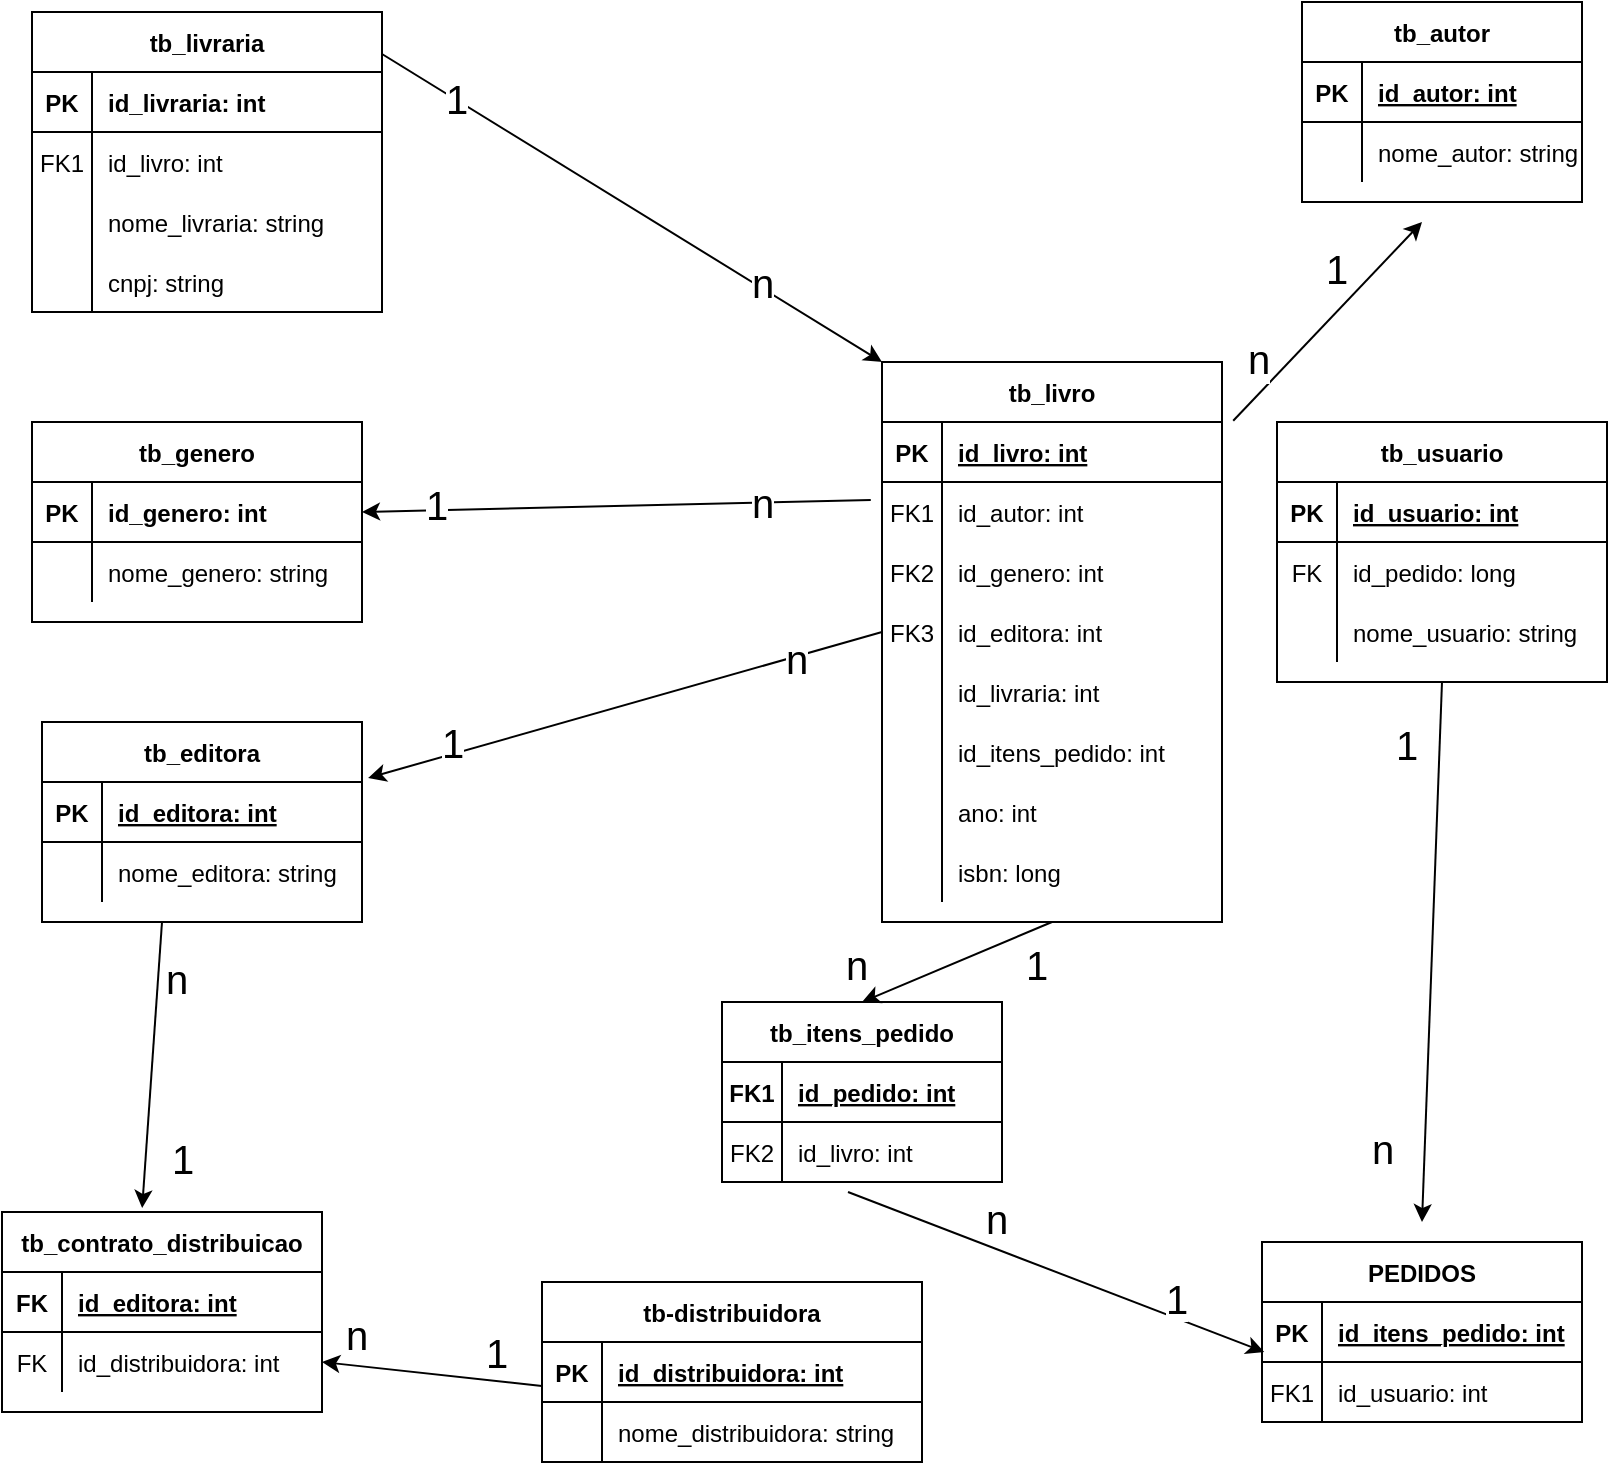 <mxfile version="21.7.5" type="github">
  <diagram id="R2lEEEUBdFMjLlhIrx00" name="Page-1">
    <mxGraphModel dx="954" dy="571" grid="1" gridSize="10" guides="1" tooltips="1" connect="1" arrows="1" fold="1" page="1" pageScale="1" pageWidth="850" pageHeight="1100" math="0" shadow="0" extFonts="Permanent Marker^https://fonts.googleapis.com/css?family=Permanent+Marker">
      <root>
        <mxCell id="0" />
        <mxCell id="1" parent="0" />
        <mxCell id="nEdjFI1lRqKK-Gql2yea-118" value="tb_livro" style="shape=table;startSize=30;container=1;collapsible=1;childLayout=tableLayout;fixedRows=1;rowLines=0;fontStyle=1;align=center;resizeLast=1;" vertex="1" parent="1">
          <mxGeometry x="460" y="250" width="170" height="280" as="geometry" />
        </mxCell>
        <mxCell id="nEdjFI1lRqKK-Gql2yea-119" value="" style="shape=partialRectangle;collapsible=0;dropTarget=0;pointerEvents=0;fillColor=none;points=[[0,0.5],[1,0.5]];portConstraint=eastwest;top=0;left=0;right=0;bottom=1;" vertex="1" parent="nEdjFI1lRqKK-Gql2yea-118">
          <mxGeometry y="30" width="170" height="30" as="geometry" />
        </mxCell>
        <mxCell id="nEdjFI1lRqKK-Gql2yea-120" value="PK" style="shape=partialRectangle;overflow=hidden;connectable=0;fillColor=none;top=0;left=0;bottom=0;right=0;fontStyle=1;" vertex="1" parent="nEdjFI1lRqKK-Gql2yea-119">
          <mxGeometry width="30" height="30" as="geometry">
            <mxRectangle width="30" height="30" as="alternateBounds" />
          </mxGeometry>
        </mxCell>
        <mxCell id="nEdjFI1lRqKK-Gql2yea-121" value="id_livro: int" style="shape=partialRectangle;overflow=hidden;connectable=0;fillColor=none;top=0;left=0;bottom=0;right=0;align=left;spacingLeft=6;fontStyle=5;" vertex="1" parent="nEdjFI1lRqKK-Gql2yea-119">
          <mxGeometry x="30" width="140" height="30" as="geometry">
            <mxRectangle width="140" height="30" as="alternateBounds" />
          </mxGeometry>
        </mxCell>
        <mxCell id="nEdjFI1lRqKK-Gql2yea-122" value="" style="shape=partialRectangle;collapsible=0;dropTarget=0;pointerEvents=0;fillColor=none;points=[[0,0.5],[1,0.5]];portConstraint=eastwest;top=0;left=0;right=0;bottom=0;" vertex="1" parent="nEdjFI1lRqKK-Gql2yea-118">
          <mxGeometry y="60" width="170" height="30" as="geometry" />
        </mxCell>
        <mxCell id="nEdjFI1lRqKK-Gql2yea-123" value="FK1" style="shape=partialRectangle;overflow=hidden;connectable=0;fillColor=none;top=0;left=0;bottom=0;right=0;" vertex="1" parent="nEdjFI1lRqKK-Gql2yea-122">
          <mxGeometry width="30" height="30" as="geometry">
            <mxRectangle width="30" height="30" as="alternateBounds" />
          </mxGeometry>
        </mxCell>
        <mxCell id="nEdjFI1lRqKK-Gql2yea-124" value="id_autor: int" style="shape=partialRectangle;overflow=hidden;connectable=0;fillColor=none;top=0;left=0;bottom=0;right=0;align=left;spacingLeft=6;" vertex="1" parent="nEdjFI1lRqKK-Gql2yea-122">
          <mxGeometry x="30" width="140" height="30" as="geometry">
            <mxRectangle width="140" height="30" as="alternateBounds" />
          </mxGeometry>
        </mxCell>
        <mxCell id="nEdjFI1lRqKK-Gql2yea-125" value="" style="shape=partialRectangle;collapsible=0;dropTarget=0;pointerEvents=0;fillColor=none;points=[[0,0.5],[1,0.5]];portConstraint=eastwest;top=0;left=0;right=0;bottom=0;" vertex="1" parent="nEdjFI1lRqKK-Gql2yea-118">
          <mxGeometry y="90" width="170" height="30" as="geometry" />
        </mxCell>
        <mxCell id="nEdjFI1lRqKK-Gql2yea-126" value="FK2" style="shape=partialRectangle;overflow=hidden;connectable=0;fillColor=none;top=0;left=0;bottom=0;right=0;" vertex="1" parent="nEdjFI1lRqKK-Gql2yea-125">
          <mxGeometry width="30" height="30" as="geometry">
            <mxRectangle width="30" height="30" as="alternateBounds" />
          </mxGeometry>
        </mxCell>
        <mxCell id="nEdjFI1lRqKK-Gql2yea-127" value="id_genero: int" style="shape=partialRectangle;overflow=hidden;connectable=0;fillColor=none;top=0;left=0;bottom=0;right=0;align=left;spacingLeft=6;" vertex="1" parent="nEdjFI1lRqKK-Gql2yea-125">
          <mxGeometry x="30" width="140" height="30" as="geometry">
            <mxRectangle width="140" height="30" as="alternateBounds" />
          </mxGeometry>
        </mxCell>
        <mxCell id="nEdjFI1lRqKK-Gql2yea-128" value="" style="shape=partialRectangle;collapsible=0;dropTarget=0;pointerEvents=0;fillColor=none;points=[[0,0.5],[1,0.5]];portConstraint=eastwest;top=0;left=0;right=0;bottom=0;" vertex="1" parent="nEdjFI1lRqKK-Gql2yea-118">
          <mxGeometry y="120" width="170" height="30" as="geometry" />
        </mxCell>
        <mxCell id="nEdjFI1lRqKK-Gql2yea-129" value="FK3" style="shape=partialRectangle;overflow=hidden;connectable=0;fillColor=none;top=0;left=0;bottom=0;right=0;" vertex="1" parent="nEdjFI1lRqKK-Gql2yea-128">
          <mxGeometry width="30" height="30" as="geometry">
            <mxRectangle width="30" height="30" as="alternateBounds" />
          </mxGeometry>
        </mxCell>
        <mxCell id="nEdjFI1lRqKK-Gql2yea-130" value="id_editora: int" style="shape=partialRectangle;overflow=hidden;connectable=0;fillColor=none;top=0;left=0;bottom=0;right=0;align=left;spacingLeft=6;" vertex="1" parent="nEdjFI1lRqKK-Gql2yea-128">
          <mxGeometry x="30" width="140" height="30" as="geometry">
            <mxRectangle width="140" height="30" as="alternateBounds" />
          </mxGeometry>
        </mxCell>
        <mxCell id="nEdjFI1lRqKK-Gql2yea-131" value="" style="shape=partialRectangle;collapsible=0;dropTarget=0;pointerEvents=0;fillColor=none;points=[[0,0.5],[1,0.5]];portConstraint=eastwest;top=0;left=0;right=0;bottom=0;" vertex="1" parent="nEdjFI1lRqKK-Gql2yea-118">
          <mxGeometry y="150" width="170" height="30" as="geometry" />
        </mxCell>
        <mxCell id="nEdjFI1lRqKK-Gql2yea-132" value="" style="shape=partialRectangle;overflow=hidden;connectable=0;fillColor=none;top=0;left=0;bottom=0;right=0;" vertex="1" parent="nEdjFI1lRqKK-Gql2yea-131">
          <mxGeometry width="30" height="30" as="geometry">
            <mxRectangle width="30" height="30" as="alternateBounds" />
          </mxGeometry>
        </mxCell>
        <mxCell id="nEdjFI1lRqKK-Gql2yea-133" value="" style="shape=partialRectangle;overflow=hidden;connectable=0;fillColor=none;top=0;left=0;bottom=0;right=0;align=left;spacingLeft=6;" vertex="1" parent="nEdjFI1lRqKK-Gql2yea-131">
          <mxGeometry x="30" width="140" height="30" as="geometry">
            <mxRectangle width="140" height="30" as="alternateBounds" />
          </mxGeometry>
        </mxCell>
        <mxCell id="nEdjFI1lRqKK-Gql2yea-134" value="" style="shape=partialRectangle;collapsible=0;dropTarget=0;pointerEvents=0;fillColor=none;points=[[0,0.5],[1,0.5]];portConstraint=eastwest;top=0;left=0;right=0;bottom=0;" vertex="1" parent="nEdjFI1lRqKK-Gql2yea-118">
          <mxGeometry y="180" width="170" height="30" as="geometry" />
        </mxCell>
        <mxCell id="nEdjFI1lRqKK-Gql2yea-135" value="" style="shape=partialRectangle;overflow=hidden;connectable=0;fillColor=none;top=0;left=0;bottom=0;right=0;" vertex="1" parent="nEdjFI1lRqKK-Gql2yea-134">
          <mxGeometry width="30" height="30" as="geometry">
            <mxRectangle width="30" height="30" as="alternateBounds" />
          </mxGeometry>
        </mxCell>
        <mxCell id="nEdjFI1lRqKK-Gql2yea-136" value="id_itens_pedido: int" style="shape=partialRectangle;overflow=hidden;connectable=0;fillColor=none;top=0;left=0;bottom=0;right=0;align=left;spacingLeft=6;" vertex="1" parent="nEdjFI1lRqKK-Gql2yea-134">
          <mxGeometry x="30" width="140" height="30" as="geometry">
            <mxRectangle width="140" height="30" as="alternateBounds" />
          </mxGeometry>
        </mxCell>
        <mxCell id="nEdjFI1lRqKK-Gql2yea-284" value="" style="shape=partialRectangle;collapsible=0;dropTarget=0;pointerEvents=0;fillColor=none;points=[[0,0.5],[1,0.5]];portConstraint=eastwest;top=0;left=0;right=0;bottom=0;" vertex="1" parent="nEdjFI1lRqKK-Gql2yea-118">
          <mxGeometry y="210" width="170" height="30" as="geometry" />
        </mxCell>
        <mxCell id="nEdjFI1lRqKK-Gql2yea-285" value="" style="shape=partialRectangle;overflow=hidden;connectable=0;fillColor=none;top=0;left=0;bottom=0;right=0;" vertex="1" parent="nEdjFI1lRqKK-Gql2yea-284">
          <mxGeometry width="30" height="30" as="geometry">
            <mxRectangle width="30" height="30" as="alternateBounds" />
          </mxGeometry>
        </mxCell>
        <mxCell id="nEdjFI1lRqKK-Gql2yea-286" value="ano: int" style="shape=partialRectangle;overflow=hidden;connectable=0;fillColor=none;top=0;left=0;bottom=0;right=0;align=left;spacingLeft=6;" vertex="1" parent="nEdjFI1lRqKK-Gql2yea-284">
          <mxGeometry x="30" width="140" height="30" as="geometry">
            <mxRectangle width="140" height="30" as="alternateBounds" />
          </mxGeometry>
        </mxCell>
        <mxCell id="nEdjFI1lRqKK-Gql2yea-309" value="" style="shape=partialRectangle;collapsible=0;dropTarget=0;pointerEvents=0;fillColor=none;points=[[0,0.5],[1,0.5]];portConstraint=eastwest;top=0;left=0;right=0;bottom=0;" vertex="1" parent="nEdjFI1lRqKK-Gql2yea-118">
          <mxGeometry y="240" width="170" height="30" as="geometry" />
        </mxCell>
        <mxCell id="nEdjFI1lRqKK-Gql2yea-310" value="" style="shape=partialRectangle;overflow=hidden;connectable=0;fillColor=none;top=0;left=0;bottom=0;right=0;" vertex="1" parent="nEdjFI1lRqKK-Gql2yea-309">
          <mxGeometry width="30" height="30" as="geometry">
            <mxRectangle width="30" height="30" as="alternateBounds" />
          </mxGeometry>
        </mxCell>
        <mxCell id="nEdjFI1lRqKK-Gql2yea-311" value="isbn: long" style="shape=partialRectangle;overflow=hidden;connectable=0;fillColor=none;top=0;left=0;bottom=0;right=0;align=left;spacingLeft=6;" vertex="1" parent="nEdjFI1lRqKK-Gql2yea-309">
          <mxGeometry x="30" width="140" height="30" as="geometry">
            <mxRectangle width="140" height="30" as="alternateBounds" />
          </mxGeometry>
        </mxCell>
        <mxCell id="nEdjFI1lRqKK-Gql2yea-137" value="tb_autor" style="shape=table;startSize=30;container=1;collapsible=1;childLayout=tableLayout;fixedRows=1;rowLines=0;fontStyle=1;align=center;resizeLast=1;" vertex="1" parent="1">
          <mxGeometry x="670" y="70" width="140" height="100" as="geometry" />
        </mxCell>
        <mxCell id="nEdjFI1lRqKK-Gql2yea-138" value="" style="shape=partialRectangle;collapsible=0;dropTarget=0;pointerEvents=0;fillColor=none;points=[[0,0.5],[1,0.5]];portConstraint=eastwest;top=0;left=0;right=0;bottom=1;" vertex="1" parent="nEdjFI1lRqKK-Gql2yea-137">
          <mxGeometry y="30" width="140" height="30" as="geometry" />
        </mxCell>
        <mxCell id="nEdjFI1lRqKK-Gql2yea-139" value="PK" style="shape=partialRectangle;overflow=hidden;connectable=0;fillColor=none;top=0;left=0;bottom=0;right=0;fontStyle=1;" vertex="1" parent="nEdjFI1lRqKK-Gql2yea-138">
          <mxGeometry width="30" height="30" as="geometry">
            <mxRectangle width="30" height="30" as="alternateBounds" />
          </mxGeometry>
        </mxCell>
        <mxCell id="nEdjFI1lRqKK-Gql2yea-140" value="id_autor: int" style="shape=partialRectangle;overflow=hidden;connectable=0;fillColor=none;top=0;left=0;bottom=0;right=0;align=left;spacingLeft=6;fontStyle=5;" vertex="1" parent="nEdjFI1lRqKK-Gql2yea-138">
          <mxGeometry x="30" width="110" height="30" as="geometry">
            <mxRectangle width="110" height="30" as="alternateBounds" />
          </mxGeometry>
        </mxCell>
        <mxCell id="nEdjFI1lRqKK-Gql2yea-141" value="" style="shape=partialRectangle;collapsible=0;dropTarget=0;pointerEvents=0;fillColor=none;points=[[0,0.5],[1,0.5]];portConstraint=eastwest;top=0;left=0;right=0;bottom=0;" vertex="1" parent="nEdjFI1lRqKK-Gql2yea-137">
          <mxGeometry y="60" width="140" height="30" as="geometry" />
        </mxCell>
        <mxCell id="nEdjFI1lRqKK-Gql2yea-142" value="" style="shape=partialRectangle;overflow=hidden;connectable=0;fillColor=none;top=0;left=0;bottom=0;right=0;" vertex="1" parent="nEdjFI1lRqKK-Gql2yea-141">
          <mxGeometry width="30" height="30" as="geometry">
            <mxRectangle width="30" height="30" as="alternateBounds" />
          </mxGeometry>
        </mxCell>
        <mxCell id="nEdjFI1lRqKK-Gql2yea-143" value="nome_autor: string" style="shape=partialRectangle;overflow=hidden;connectable=0;fillColor=none;top=0;left=0;bottom=0;right=0;align=left;spacingLeft=6;" vertex="1" parent="nEdjFI1lRqKK-Gql2yea-141">
          <mxGeometry x="30" width="110" height="30" as="geometry">
            <mxRectangle width="110" height="30" as="alternateBounds" />
          </mxGeometry>
        </mxCell>
        <mxCell id="nEdjFI1lRqKK-Gql2yea-144" value="tb_genero" style="shape=table;startSize=30;container=1;collapsible=1;childLayout=tableLayout;fixedRows=1;rowLines=0;fontStyle=1;align=center;resizeLast=1;" vertex="1" parent="1">
          <mxGeometry x="35" y="280" width="165" height="100" as="geometry" />
        </mxCell>
        <mxCell id="nEdjFI1lRqKK-Gql2yea-145" value="" style="shape=partialRectangle;collapsible=0;dropTarget=0;pointerEvents=0;fillColor=none;points=[[0,0.5],[1,0.5]];portConstraint=eastwest;top=0;left=0;right=0;bottom=1;" vertex="1" parent="nEdjFI1lRqKK-Gql2yea-144">
          <mxGeometry y="30" width="165" height="30" as="geometry" />
        </mxCell>
        <mxCell id="nEdjFI1lRqKK-Gql2yea-146" value="PK" style="shape=partialRectangle;overflow=hidden;connectable=0;fillColor=none;top=0;left=0;bottom=0;right=0;fontStyle=1;" vertex="1" parent="nEdjFI1lRqKK-Gql2yea-145">
          <mxGeometry width="30" height="30" as="geometry">
            <mxRectangle width="30" height="30" as="alternateBounds" />
          </mxGeometry>
        </mxCell>
        <mxCell id="nEdjFI1lRqKK-Gql2yea-147" value="id_genero: int" style="shape=partialRectangle;overflow=hidden;connectable=0;fillColor=none;top=0;left=0;bottom=0;right=0;align=left;spacingLeft=6;fontStyle=1;" vertex="1" parent="nEdjFI1lRqKK-Gql2yea-145">
          <mxGeometry x="30" width="135" height="30" as="geometry">
            <mxRectangle width="135" height="30" as="alternateBounds" />
          </mxGeometry>
        </mxCell>
        <mxCell id="nEdjFI1lRqKK-Gql2yea-148" value="" style="shape=partialRectangle;collapsible=0;dropTarget=0;pointerEvents=0;fillColor=none;points=[[0,0.5],[1,0.5]];portConstraint=eastwest;top=0;left=0;right=0;bottom=0;" vertex="1" parent="nEdjFI1lRqKK-Gql2yea-144">
          <mxGeometry y="60" width="165" height="30" as="geometry" />
        </mxCell>
        <mxCell id="nEdjFI1lRqKK-Gql2yea-149" value="" style="shape=partialRectangle;overflow=hidden;connectable=0;fillColor=none;top=0;left=0;bottom=0;right=0;" vertex="1" parent="nEdjFI1lRqKK-Gql2yea-148">
          <mxGeometry width="30" height="30" as="geometry">
            <mxRectangle width="30" height="30" as="alternateBounds" />
          </mxGeometry>
        </mxCell>
        <mxCell id="nEdjFI1lRqKK-Gql2yea-150" value="nome_genero: string" style="shape=partialRectangle;overflow=hidden;connectable=0;fillColor=none;top=0;left=0;bottom=0;right=0;align=left;spacingLeft=6;" vertex="1" parent="nEdjFI1lRqKK-Gql2yea-148">
          <mxGeometry x="30" width="135" height="30" as="geometry">
            <mxRectangle width="135" height="30" as="alternateBounds" />
          </mxGeometry>
        </mxCell>
        <mxCell id="nEdjFI1lRqKK-Gql2yea-151" value="tb_editora" style="shape=table;startSize=30;container=1;collapsible=1;childLayout=tableLayout;fixedRows=1;rowLines=0;fontStyle=1;align=center;resizeLast=1;" vertex="1" parent="1">
          <mxGeometry x="40" y="430" width="160" height="100" as="geometry" />
        </mxCell>
        <mxCell id="nEdjFI1lRqKK-Gql2yea-152" value="" style="shape=partialRectangle;collapsible=0;dropTarget=0;pointerEvents=0;fillColor=none;points=[[0,0.5],[1,0.5]];portConstraint=eastwest;top=0;left=0;right=0;bottom=1;" vertex="1" parent="nEdjFI1lRqKK-Gql2yea-151">
          <mxGeometry y="30" width="160" height="30" as="geometry" />
        </mxCell>
        <mxCell id="nEdjFI1lRqKK-Gql2yea-153" value="PK" style="shape=partialRectangle;overflow=hidden;connectable=0;fillColor=none;top=0;left=0;bottom=0;right=0;fontStyle=1;" vertex="1" parent="nEdjFI1lRqKK-Gql2yea-152">
          <mxGeometry width="30" height="30" as="geometry">
            <mxRectangle width="30" height="30" as="alternateBounds" />
          </mxGeometry>
        </mxCell>
        <mxCell id="nEdjFI1lRqKK-Gql2yea-154" value="id_editora: int" style="shape=partialRectangle;overflow=hidden;connectable=0;fillColor=none;top=0;left=0;bottom=0;right=0;align=left;spacingLeft=6;fontStyle=5;" vertex="1" parent="nEdjFI1lRqKK-Gql2yea-152">
          <mxGeometry x="30" width="130" height="30" as="geometry">
            <mxRectangle width="130" height="30" as="alternateBounds" />
          </mxGeometry>
        </mxCell>
        <mxCell id="nEdjFI1lRqKK-Gql2yea-155" value="" style="shape=partialRectangle;collapsible=0;dropTarget=0;pointerEvents=0;fillColor=none;points=[[0,0.5],[1,0.5]];portConstraint=eastwest;top=0;left=0;right=0;bottom=0;" vertex="1" parent="nEdjFI1lRqKK-Gql2yea-151">
          <mxGeometry y="60" width="160" height="30" as="geometry" />
        </mxCell>
        <mxCell id="nEdjFI1lRqKK-Gql2yea-156" value="" style="shape=partialRectangle;overflow=hidden;connectable=0;fillColor=none;top=0;left=0;bottom=0;right=0;" vertex="1" parent="nEdjFI1lRqKK-Gql2yea-155">
          <mxGeometry width="30" height="30" as="geometry">
            <mxRectangle width="30" height="30" as="alternateBounds" />
          </mxGeometry>
        </mxCell>
        <mxCell id="nEdjFI1lRqKK-Gql2yea-157" value="nome_editora: string" style="shape=partialRectangle;overflow=hidden;connectable=0;fillColor=none;top=0;left=0;bottom=0;right=0;align=left;spacingLeft=6;" vertex="1" parent="nEdjFI1lRqKK-Gql2yea-155">
          <mxGeometry x="30" width="130" height="30" as="geometry">
            <mxRectangle width="130" height="30" as="alternateBounds" />
          </mxGeometry>
        </mxCell>
        <mxCell id="nEdjFI1lRqKK-Gql2yea-158" value="PEDIDOS" style="shape=table;startSize=30;container=1;collapsible=1;childLayout=tableLayout;fixedRows=1;rowLines=0;fontStyle=1;align=center;resizeLast=1;" vertex="1" parent="1">
          <mxGeometry x="650" y="690" width="160" height="90" as="geometry" />
        </mxCell>
        <mxCell id="nEdjFI1lRqKK-Gql2yea-159" value="" style="shape=partialRectangle;collapsible=0;dropTarget=0;pointerEvents=0;fillColor=none;points=[[0,0.5],[1,0.5]];portConstraint=eastwest;top=0;left=0;right=0;bottom=1;" vertex="1" parent="nEdjFI1lRqKK-Gql2yea-158">
          <mxGeometry y="30" width="160" height="30" as="geometry" />
        </mxCell>
        <mxCell id="nEdjFI1lRqKK-Gql2yea-160" value="PK" style="shape=partialRectangle;overflow=hidden;connectable=0;fillColor=none;top=0;left=0;bottom=0;right=0;fontStyle=1;" vertex="1" parent="nEdjFI1lRqKK-Gql2yea-159">
          <mxGeometry width="30" height="30" as="geometry">
            <mxRectangle width="30" height="30" as="alternateBounds" />
          </mxGeometry>
        </mxCell>
        <mxCell id="nEdjFI1lRqKK-Gql2yea-161" value="id_itens_pedido: int" style="shape=partialRectangle;overflow=hidden;connectable=0;fillColor=none;top=0;left=0;bottom=0;right=0;align=left;spacingLeft=6;fontStyle=5;" vertex="1" parent="nEdjFI1lRqKK-Gql2yea-159">
          <mxGeometry x="30" width="130" height="30" as="geometry">
            <mxRectangle width="130" height="30" as="alternateBounds" />
          </mxGeometry>
        </mxCell>
        <mxCell id="nEdjFI1lRqKK-Gql2yea-162" value="" style="shape=partialRectangle;collapsible=0;dropTarget=0;pointerEvents=0;fillColor=none;points=[[0,0.5],[1,0.5]];portConstraint=eastwest;top=0;left=0;right=0;bottom=0;" vertex="1" parent="nEdjFI1lRqKK-Gql2yea-158">
          <mxGeometry y="60" width="160" height="30" as="geometry" />
        </mxCell>
        <mxCell id="nEdjFI1lRqKK-Gql2yea-163" value="FK1" style="shape=partialRectangle;overflow=hidden;connectable=0;fillColor=none;top=0;left=0;bottom=0;right=0;" vertex="1" parent="nEdjFI1lRqKK-Gql2yea-162">
          <mxGeometry width="30" height="30" as="geometry">
            <mxRectangle width="30" height="30" as="alternateBounds" />
          </mxGeometry>
        </mxCell>
        <mxCell id="nEdjFI1lRqKK-Gql2yea-164" value="id_usuario: int" style="shape=partialRectangle;overflow=hidden;connectable=0;fillColor=none;top=0;left=0;bottom=0;right=0;align=left;spacingLeft=6;" vertex="1" parent="nEdjFI1lRqKK-Gql2yea-162">
          <mxGeometry x="30" width="130" height="30" as="geometry">
            <mxRectangle width="130" height="30" as="alternateBounds" />
          </mxGeometry>
        </mxCell>
        <mxCell id="nEdjFI1lRqKK-Gql2yea-169" value="tb_usuario" style="shape=table;startSize=30;container=1;collapsible=1;childLayout=tableLayout;fixedRows=1;rowLines=0;fontStyle=1;align=center;resizeLast=1;" vertex="1" parent="1">
          <mxGeometry x="657.5" y="280" width="165" height="130" as="geometry" />
        </mxCell>
        <mxCell id="nEdjFI1lRqKK-Gql2yea-170" value="" style="shape=partialRectangle;collapsible=0;dropTarget=0;pointerEvents=0;fillColor=none;points=[[0,0.5],[1,0.5]];portConstraint=eastwest;top=0;left=0;right=0;bottom=1;" vertex="1" parent="nEdjFI1lRqKK-Gql2yea-169">
          <mxGeometry y="30" width="165" height="30" as="geometry" />
        </mxCell>
        <mxCell id="nEdjFI1lRqKK-Gql2yea-171" value="PK" style="shape=partialRectangle;overflow=hidden;connectable=0;fillColor=none;top=0;left=0;bottom=0;right=0;fontStyle=1;" vertex="1" parent="nEdjFI1lRqKK-Gql2yea-170">
          <mxGeometry width="30" height="30" as="geometry">
            <mxRectangle width="30" height="30" as="alternateBounds" />
          </mxGeometry>
        </mxCell>
        <mxCell id="nEdjFI1lRqKK-Gql2yea-172" value="id_usuario: int" style="shape=partialRectangle;overflow=hidden;connectable=0;fillColor=none;top=0;left=0;bottom=0;right=0;align=left;spacingLeft=6;fontStyle=5;" vertex="1" parent="nEdjFI1lRqKK-Gql2yea-170">
          <mxGeometry x="30" width="135" height="30" as="geometry">
            <mxRectangle width="135" height="30" as="alternateBounds" />
          </mxGeometry>
        </mxCell>
        <mxCell id="nEdjFI1lRqKK-Gql2yea-173" value="" style="shape=partialRectangle;collapsible=0;dropTarget=0;pointerEvents=0;fillColor=none;points=[[0,0.5],[1,0.5]];portConstraint=eastwest;top=0;left=0;right=0;bottom=0;" vertex="1" parent="nEdjFI1lRqKK-Gql2yea-169">
          <mxGeometry y="60" width="165" height="30" as="geometry" />
        </mxCell>
        <mxCell id="nEdjFI1lRqKK-Gql2yea-174" value="FK" style="shape=partialRectangle;overflow=hidden;connectable=0;fillColor=none;top=0;left=0;bottom=0;right=0;" vertex="1" parent="nEdjFI1lRqKK-Gql2yea-173">
          <mxGeometry width="30" height="30" as="geometry">
            <mxRectangle width="30" height="30" as="alternateBounds" />
          </mxGeometry>
        </mxCell>
        <mxCell id="nEdjFI1lRqKK-Gql2yea-175" value="id_pedido: long" style="shape=partialRectangle;overflow=hidden;connectable=0;fillColor=none;top=0;left=0;bottom=0;right=0;align=left;spacingLeft=6;" vertex="1" parent="nEdjFI1lRqKK-Gql2yea-173">
          <mxGeometry x="30" width="135" height="30" as="geometry">
            <mxRectangle width="135" height="30" as="alternateBounds" />
          </mxGeometry>
        </mxCell>
        <mxCell id="nEdjFI1lRqKK-Gql2yea-176" value="" style="shape=partialRectangle;collapsible=0;dropTarget=0;pointerEvents=0;fillColor=none;points=[[0,0.5],[1,0.5]];portConstraint=eastwest;top=0;left=0;right=0;bottom=0;" vertex="1" parent="nEdjFI1lRqKK-Gql2yea-169">
          <mxGeometry y="90" width="165" height="30" as="geometry" />
        </mxCell>
        <mxCell id="nEdjFI1lRqKK-Gql2yea-177" value="" style="shape=partialRectangle;overflow=hidden;connectable=0;fillColor=none;top=0;left=0;bottom=0;right=0;" vertex="1" parent="nEdjFI1lRqKK-Gql2yea-176">
          <mxGeometry width="30" height="30" as="geometry">
            <mxRectangle width="30" height="30" as="alternateBounds" />
          </mxGeometry>
        </mxCell>
        <mxCell id="nEdjFI1lRqKK-Gql2yea-178" value="nome_usuario: string" style="shape=partialRectangle;overflow=hidden;connectable=0;fillColor=none;top=0;left=0;bottom=0;right=0;align=left;spacingLeft=6;" vertex="1" parent="nEdjFI1lRqKK-Gql2yea-176">
          <mxGeometry x="30" width="135" height="30" as="geometry">
            <mxRectangle width="135" height="30" as="alternateBounds" />
          </mxGeometry>
        </mxCell>
        <mxCell id="nEdjFI1lRqKK-Gql2yea-196" value="id_livraria: int" style="shape=partialRectangle;overflow=hidden;connectable=0;fillColor=none;top=0;left=0;bottom=0;right=0;align=left;spacingLeft=6;" vertex="1" parent="1">
          <mxGeometry x="490" y="400" width="220" height="30" as="geometry">
            <mxRectangle width="220" height="30" as="alternateBounds" />
          </mxGeometry>
        </mxCell>
        <mxCell id="nEdjFI1lRqKK-Gql2yea-197" value="tb_livraria" style="shape=table;startSize=30;container=1;collapsible=1;childLayout=tableLayout;fixedRows=1;rowLines=0;fontStyle=1;align=center;resizeLast=1;" vertex="1" parent="1">
          <mxGeometry x="35" y="75" width="175" height="150" as="geometry" />
        </mxCell>
        <mxCell id="nEdjFI1lRqKK-Gql2yea-198" value="" style="shape=partialRectangle;collapsible=0;dropTarget=0;pointerEvents=0;fillColor=none;points=[[0,0.5],[1,0.5]];portConstraint=eastwest;top=0;left=0;right=0;bottom=1;" vertex="1" parent="nEdjFI1lRqKK-Gql2yea-197">
          <mxGeometry y="30" width="175" height="30" as="geometry" />
        </mxCell>
        <mxCell id="nEdjFI1lRqKK-Gql2yea-199" value="PK" style="shape=partialRectangle;overflow=hidden;connectable=0;fillColor=none;top=0;left=0;bottom=0;right=0;fontStyle=1;" vertex="1" parent="nEdjFI1lRqKK-Gql2yea-198">
          <mxGeometry width="30" height="30" as="geometry">
            <mxRectangle width="30" height="30" as="alternateBounds" />
          </mxGeometry>
        </mxCell>
        <mxCell id="nEdjFI1lRqKK-Gql2yea-200" value="id_livraria: int" style="shape=partialRectangle;overflow=hidden;connectable=0;fillColor=none;top=0;left=0;bottom=0;right=0;align=left;spacingLeft=6;fontStyle=1;" vertex="1" parent="nEdjFI1lRqKK-Gql2yea-198">
          <mxGeometry x="30" width="145" height="30" as="geometry">
            <mxRectangle width="145" height="30" as="alternateBounds" />
          </mxGeometry>
        </mxCell>
        <mxCell id="nEdjFI1lRqKK-Gql2yea-201" value="" style="shape=partialRectangle;collapsible=0;dropTarget=0;pointerEvents=0;fillColor=none;points=[[0,0.5],[1,0.5]];portConstraint=eastwest;top=0;left=0;right=0;bottom=0;" vertex="1" parent="nEdjFI1lRqKK-Gql2yea-197">
          <mxGeometry y="60" width="175" height="30" as="geometry" />
        </mxCell>
        <mxCell id="nEdjFI1lRqKK-Gql2yea-202" value="FK1" style="shape=partialRectangle;overflow=hidden;connectable=0;fillColor=none;top=0;left=0;bottom=0;right=0;" vertex="1" parent="nEdjFI1lRqKK-Gql2yea-201">
          <mxGeometry width="30" height="30" as="geometry">
            <mxRectangle width="30" height="30" as="alternateBounds" />
          </mxGeometry>
        </mxCell>
        <mxCell id="nEdjFI1lRqKK-Gql2yea-203" value="id_livro: int" style="shape=partialRectangle;overflow=hidden;connectable=0;fillColor=none;top=0;left=0;bottom=0;right=0;align=left;spacingLeft=6;" vertex="1" parent="nEdjFI1lRqKK-Gql2yea-201">
          <mxGeometry x="30" width="145" height="30" as="geometry">
            <mxRectangle width="145" height="30" as="alternateBounds" />
          </mxGeometry>
        </mxCell>
        <mxCell id="nEdjFI1lRqKK-Gql2yea-204" value="" style="shape=partialRectangle;collapsible=0;dropTarget=0;pointerEvents=0;fillColor=none;points=[[0,0.5],[1,0.5]];portConstraint=eastwest;top=0;left=0;right=0;bottom=0;" vertex="1" parent="nEdjFI1lRqKK-Gql2yea-197">
          <mxGeometry y="90" width="175" height="30" as="geometry" />
        </mxCell>
        <mxCell id="nEdjFI1lRqKK-Gql2yea-205" value="" style="shape=partialRectangle;overflow=hidden;connectable=0;fillColor=none;top=0;left=0;bottom=0;right=0;" vertex="1" parent="nEdjFI1lRqKK-Gql2yea-204">
          <mxGeometry width="30" height="30" as="geometry">
            <mxRectangle width="30" height="30" as="alternateBounds" />
          </mxGeometry>
        </mxCell>
        <mxCell id="nEdjFI1lRqKK-Gql2yea-206" value="nome_livraria: string" style="shape=partialRectangle;overflow=hidden;connectable=0;fillColor=none;top=0;left=0;bottom=0;right=0;align=left;spacingLeft=6;" vertex="1" parent="nEdjFI1lRqKK-Gql2yea-204">
          <mxGeometry x="30" width="145" height="30" as="geometry">
            <mxRectangle width="145" height="30" as="alternateBounds" />
          </mxGeometry>
        </mxCell>
        <mxCell id="nEdjFI1lRqKK-Gql2yea-207" value="" style="shape=partialRectangle;collapsible=0;dropTarget=0;pointerEvents=0;fillColor=none;points=[[0,0.5],[1,0.5]];portConstraint=eastwest;top=0;left=0;right=0;bottom=0;" vertex="1" parent="nEdjFI1lRqKK-Gql2yea-197">
          <mxGeometry y="120" width="175" height="30" as="geometry" />
        </mxCell>
        <mxCell id="nEdjFI1lRqKK-Gql2yea-208" value="" style="shape=partialRectangle;overflow=hidden;connectable=0;fillColor=none;top=0;left=0;bottom=0;right=0;" vertex="1" parent="nEdjFI1lRqKK-Gql2yea-207">
          <mxGeometry width="30" height="30" as="geometry">
            <mxRectangle width="30" height="30" as="alternateBounds" />
          </mxGeometry>
        </mxCell>
        <mxCell id="nEdjFI1lRqKK-Gql2yea-209" value="cnpj: string" style="shape=partialRectangle;overflow=hidden;connectable=0;fillColor=none;top=0;left=0;bottom=0;right=0;align=left;spacingLeft=6;" vertex="1" parent="nEdjFI1lRqKK-Gql2yea-207">
          <mxGeometry x="30" width="145" height="30" as="geometry">
            <mxRectangle width="145" height="30" as="alternateBounds" />
          </mxGeometry>
        </mxCell>
        <mxCell id="nEdjFI1lRqKK-Gql2yea-210" value="tb-distribuidora" style="shape=table;startSize=30;container=1;collapsible=1;childLayout=tableLayout;fixedRows=1;rowLines=0;fontStyle=1;align=center;resizeLast=1;" vertex="1" parent="1">
          <mxGeometry x="290" y="710" width="190" height="90" as="geometry" />
        </mxCell>
        <mxCell id="nEdjFI1lRqKK-Gql2yea-211" value="" style="shape=partialRectangle;collapsible=0;dropTarget=0;pointerEvents=0;fillColor=none;points=[[0,0.5],[1,0.5]];portConstraint=eastwest;top=0;left=0;right=0;bottom=1;" vertex="1" parent="nEdjFI1lRqKK-Gql2yea-210">
          <mxGeometry y="30" width="190" height="30" as="geometry" />
        </mxCell>
        <mxCell id="nEdjFI1lRqKK-Gql2yea-212" value="PK" style="shape=partialRectangle;overflow=hidden;connectable=0;fillColor=none;top=0;left=0;bottom=0;right=0;fontStyle=1;" vertex="1" parent="nEdjFI1lRqKK-Gql2yea-211">
          <mxGeometry width="30" height="30" as="geometry">
            <mxRectangle width="30" height="30" as="alternateBounds" />
          </mxGeometry>
        </mxCell>
        <mxCell id="nEdjFI1lRqKK-Gql2yea-213" value="id_distribuidora: int" style="shape=partialRectangle;overflow=hidden;connectable=0;fillColor=none;top=0;left=0;bottom=0;right=0;align=left;spacingLeft=6;fontStyle=5;" vertex="1" parent="nEdjFI1lRqKK-Gql2yea-211">
          <mxGeometry x="30" width="160" height="30" as="geometry">
            <mxRectangle width="160" height="30" as="alternateBounds" />
          </mxGeometry>
        </mxCell>
        <mxCell id="nEdjFI1lRqKK-Gql2yea-214" value="" style="shape=partialRectangle;collapsible=0;dropTarget=0;pointerEvents=0;fillColor=none;points=[[0,0.5],[1,0.5]];portConstraint=eastwest;top=0;left=0;right=0;bottom=0;" vertex="1" parent="nEdjFI1lRqKK-Gql2yea-210">
          <mxGeometry y="60" width="190" height="30" as="geometry" />
        </mxCell>
        <mxCell id="nEdjFI1lRqKK-Gql2yea-215" value="" style="shape=partialRectangle;overflow=hidden;connectable=0;fillColor=none;top=0;left=0;bottom=0;right=0;" vertex="1" parent="nEdjFI1lRqKK-Gql2yea-214">
          <mxGeometry width="30" height="30" as="geometry">
            <mxRectangle width="30" height="30" as="alternateBounds" />
          </mxGeometry>
        </mxCell>
        <mxCell id="nEdjFI1lRqKK-Gql2yea-216" value="nome_distribuidora: string" style="shape=partialRectangle;overflow=hidden;connectable=0;fillColor=none;top=0;left=0;bottom=0;right=0;align=left;spacingLeft=6;" vertex="1" parent="nEdjFI1lRqKK-Gql2yea-214">
          <mxGeometry x="30" width="160" height="30" as="geometry">
            <mxRectangle width="160" height="30" as="alternateBounds" />
          </mxGeometry>
        </mxCell>
        <mxCell id="nEdjFI1lRqKK-Gql2yea-228" value="tb_itens_pedido" style="shape=table;startSize=30;container=1;collapsible=1;childLayout=tableLayout;fixedRows=1;rowLines=0;fontStyle=1;align=center;resizeLast=1;" vertex="1" parent="1">
          <mxGeometry x="380" y="570" width="140" height="90" as="geometry" />
        </mxCell>
        <mxCell id="nEdjFI1lRqKK-Gql2yea-229" value="" style="shape=partialRectangle;collapsible=0;dropTarget=0;pointerEvents=0;fillColor=none;points=[[0,0.5],[1,0.5]];portConstraint=eastwest;top=0;left=0;right=0;bottom=1;" vertex="1" parent="nEdjFI1lRqKK-Gql2yea-228">
          <mxGeometry y="30" width="140" height="30" as="geometry" />
        </mxCell>
        <mxCell id="nEdjFI1lRqKK-Gql2yea-230" value="FK1" style="shape=partialRectangle;overflow=hidden;connectable=0;fillColor=none;top=0;left=0;bottom=0;right=0;fontStyle=1;" vertex="1" parent="nEdjFI1lRqKK-Gql2yea-229">
          <mxGeometry width="30" height="30" as="geometry">
            <mxRectangle width="30" height="30" as="alternateBounds" />
          </mxGeometry>
        </mxCell>
        <mxCell id="nEdjFI1lRqKK-Gql2yea-231" value="id_pedido: int" style="shape=partialRectangle;overflow=hidden;connectable=0;fillColor=none;top=0;left=0;bottom=0;right=0;align=left;spacingLeft=6;fontStyle=5;" vertex="1" parent="nEdjFI1lRqKK-Gql2yea-229">
          <mxGeometry x="30" width="110" height="30" as="geometry">
            <mxRectangle width="110" height="30" as="alternateBounds" />
          </mxGeometry>
        </mxCell>
        <mxCell id="nEdjFI1lRqKK-Gql2yea-232" value="" style="shape=partialRectangle;collapsible=0;dropTarget=0;pointerEvents=0;fillColor=none;points=[[0,0.5],[1,0.5]];portConstraint=eastwest;top=0;left=0;right=0;bottom=0;" vertex="1" parent="nEdjFI1lRqKK-Gql2yea-228">
          <mxGeometry y="60" width="140" height="30" as="geometry" />
        </mxCell>
        <mxCell id="nEdjFI1lRqKK-Gql2yea-233" value="FK2" style="shape=partialRectangle;overflow=hidden;connectable=0;fillColor=none;top=0;left=0;bottom=0;right=0;" vertex="1" parent="nEdjFI1lRqKK-Gql2yea-232">
          <mxGeometry width="30" height="30" as="geometry">
            <mxRectangle width="30" height="30" as="alternateBounds" />
          </mxGeometry>
        </mxCell>
        <mxCell id="nEdjFI1lRqKK-Gql2yea-234" value="id_livro: int" style="shape=partialRectangle;overflow=hidden;connectable=0;fillColor=none;top=0;left=0;bottom=0;right=0;align=left;spacingLeft=6;" vertex="1" parent="nEdjFI1lRqKK-Gql2yea-232">
          <mxGeometry x="30" width="110" height="30" as="geometry">
            <mxRectangle width="110" height="30" as="alternateBounds" />
          </mxGeometry>
        </mxCell>
        <mxCell id="nEdjFI1lRqKK-Gql2yea-236" value="" style="edgeStyle=none;orthogonalLoop=1;jettySize=auto;html=1;rounded=0;entryX=1;entryY=0.5;entryDx=0;entryDy=0;exitX=-0.033;exitY=0.3;exitDx=0;exitDy=0;exitPerimeter=0;" edge="1" parent="1" source="nEdjFI1lRqKK-Gql2yea-122" target="nEdjFI1lRqKK-Gql2yea-145">
          <mxGeometry width="100" relative="1" as="geometry">
            <mxPoint x="430" y="370" as="sourcePoint" />
            <mxPoint x="340" y="260" as="targetPoint" />
            <Array as="points" />
          </mxGeometry>
        </mxCell>
        <mxCell id="nEdjFI1lRqKK-Gql2yea-238" value="n" style="edgeLabel;html=1;align=center;verticalAlign=middle;resizable=0;points=[];fontSize=20;" vertex="1" connectable="0" parent="1">
          <mxGeometry x="400.001" y="319.999" as="geometry" />
        </mxCell>
        <mxCell id="nEdjFI1lRqKK-Gql2yea-240" value="" style="edgeStyle=none;orthogonalLoop=1;jettySize=auto;html=1;rounded=0;exitX=1;exitY=0.14;exitDx=0;exitDy=0;exitPerimeter=0;entryX=0;entryY=0;entryDx=0;entryDy=0;" edge="1" parent="1" source="nEdjFI1lRqKK-Gql2yea-197" target="nEdjFI1lRqKK-Gql2yea-118">
          <mxGeometry width="100" relative="1" as="geometry">
            <mxPoint x="240" y="160" as="sourcePoint" />
            <mxPoint x="340" y="160" as="targetPoint" />
            <Array as="points" />
          </mxGeometry>
        </mxCell>
        <mxCell id="nEdjFI1lRqKK-Gql2yea-242" value="n" style="edgeLabel;html=1;align=center;verticalAlign=middle;resizable=0;points=[];fontSize=20;" vertex="1" connectable="0" parent="1">
          <mxGeometry x="400.001" y="209.999" as="geometry" />
        </mxCell>
        <mxCell id="nEdjFI1lRqKK-Gql2yea-243" value="&lt;span style=&quot;color: rgb(0, 0, 0); font-family: Helvetica; font-size: 20px; font-style: normal; font-variant-ligatures: normal; font-variant-caps: normal; font-weight: 400; letter-spacing: normal; orphans: 2; text-align: center; text-indent: 0px; text-transform: none; widows: 2; word-spacing: 0px; -webkit-text-stroke-width: 0px; background-color: rgb(255, 255, 255); text-decoration-thickness: initial; text-decoration-style: initial; text-decoration-color: initial; float: none; display: inline !important;&quot;&gt;1&lt;/span&gt;" style="text;whiteSpace=wrap;html=1;" vertex="1" parent="1">
          <mxGeometry x="239.73" y="100" width="10" height="35" as="geometry" />
        </mxCell>
        <mxCell id="nEdjFI1lRqKK-Gql2yea-244" value="" style="edgeStyle=none;orthogonalLoop=1;jettySize=auto;html=1;rounded=0;exitX=1.033;exitY=0.105;exitDx=0;exitDy=0;exitPerimeter=0;" edge="1" parent="1" source="nEdjFI1lRqKK-Gql2yea-118">
          <mxGeometry width="100" relative="1" as="geometry">
            <mxPoint x="630" y="260" as="sourcePoint" />
            <mxPoint x="730" y="180" as="targetPoint" />
            <Array as="points" />
          </mxGeometry>
        </mxCell>
        <mxCell id="nEdjFI1lRqKK-Gql2yea-245" value="n" style="edgeLabel;html=1;align=center;verticalAlign=middle;resizable=0;points=[];fontSize=20;" vertex="1" connectable="0" parent="1">
          <mxGeometry x="440.001" y="224.999" as="geometry">
            <mxPoint x="208" y="23" as="offset" />
          </mxGeometry>
        </mxCell>
        <mxCell id="nEdjFI1lRqKK-Gql2yea-246" value="&lt;span style=&quot;color: rgb(0, 0, 0); font-family: Helvetica; font-size: 20px; font-style: normal; font-variant-ligatures: normal; font-variant-caps: normal; font-weight: 400; letter-spacing: normal; orphans: 2; text-align: center; text-indent: 0px; text-transform: none; widows: 2; word-spacing: 0px; -webkit-text-stroke-width: 0px; background-color: rgb(255, 255, 255); text-decoration-thickness: initial; text-decoration-style: initial; text-decoration-color: initial; float: none; display: inline !important;&quot;&gt;1&lt;/span&gt;" style="text;whiteSpace=wrap;html=1;" vertex="1" parent="1">
          <mxGeometry x="680" y="185" width="10" height="35" as="geometry" />
        </mxCell>
        <mxCell id="nEdjFI1lRqKK-Gql2yea-247" value="" style="edgeStyle=none;orthogonalLoop=1;jettySize=auto;html=1;rounded=0;exitX=0;exitY=0.5;exitDx=0;exitDy=0;entryX=1.019;entryY=-0.067;entryDx=0;entryDy=0;entryPerimeter=0;" edge="1" parent="1" source="nEdjFI1lRqKK-Gql2yea-128" target="nEdjFI1lRqKK-Gql2yea-152">
          <mxGeometry width="100" relative="1" as="geometry">
            <mxPoint x="240" y="470" as="sourcePoint" />
            <mxPoint x="230" y="440" as="targetPoint" />
            <Array as="points" />
          </mxGeometry>
        </mxCell>
        <mxCell id="nEdjFI1lRqKK-Gql2yea-251" value="&lt;span style=&quot;color: rgb(0, 0, 0); font-family: Helvetica; font-size: 20px; font-style: normal; font-variant-ligatures: normal; font-variant-caps: normal; font-weight: 400; letter-spacing: normal; orphans: 2; text-align: center; text-indent: 0px; text-transform: none; widows: 2; word-spacing: 0px; -webkit-text-stroke-width: 0px; background-color: rgb(255, 255, 255); text-decoration-thickness: initial; text-decoration-style: initial; text-decoration-color: initial; float: none; display: inline !important;&quot;&gt;1&lt;/span&gt;" style="text;whiteSpace=wrap;html=1;" vertex="1" parent="1">
          <mxGeometry x="229.73" y="302.5" width="10" height="35" as="geometry" />
        </mxCell>
        <mxCell id="nEdjFI1lRqKK-Gql2yea-252" value="&lt;span style=&quot;color: rgb(0, 0, 0); font-family: Helvetica; font-size: 20px; font-style: normal; font-variant-ligatures: normal; font-variant-caps: normal; font-weight: 400; letter-spacing: normal; orphans: 2; text-align: center; text-indent: 0px; text-transform: none; widows: 2; word-spacing: 0px; -webkit-text-stroke-width: 0px; background-color: rgb(255, 255, 255); text-decoration-thickness: initial; text-decoration-style: initial; text-decoration-color: initial; float: none; display: inline !important;&quot;&gt;n&lt;/span&gt;" style="text;whiteSpace=wrap;html=1;" vertex="1" parent="1">
          <mxGeometry x="410" y="380" width="10.27" height="35" as="geometry" />
        </mxCell>
        <mxCell id="nEdjFI1lRqKK-Gql2yea-253" value="1" style="edgeLabel;html=1;align=center;verticalAlign=middle;resizable=0;points=[];fontSize=20;" vertex="1" connectable="0" parent="1">
          <mxGeometry x="244.731" y="439.999" as="geometry" />
        </mxCell>
        <mxCell id="nEdjFI1lRqKK-Gql2yea-254" value="" style="edgeStyle=none;orthogonalLoop=1;jettySize=auto;html=1;rounded=0;entryX=0.438;entryY=-0.02;entryDx=0;entryDy=0;entryPerimeter=0;" edge="1" parent="1" target="nEdjFI1lRqKK-Gql2yea-266">
          <mxGeometry width="100" relative="1" as="geometry">
            <mxPoint x="100" y="530" as="sourcePoint" />
            <mxPoint x="210" y="710" as="targetPoint" />
            <Array as="points" />
          </mxGeometry>
        </mxCell>
        <mxCell id="nEdjFI1lRqKK-Gql2yea-255" value="&lt;div style=&quot;text-align: center;&quot;&gt;&lt;span style=&quot;font-size: 20px; background-color: rgb(255, 255, 255);&quot;&gt;n&lt;/span&gt;&lt;/div&gt;" style="text;whiteSpace=wrap;html=1;" vertex="1" parent="1">
          <mxGeometry x="100" y="540" width="10.27" height="35" as="geometry" />
        </mxCell>
        <mxCell id="nEdjFI1lRqKK-Gql2yea-257" value="1" style="edgeLabel;html=1;align=center;verticalAlign=middle;resizable=0;points=[];fontSize=20;" vertex="1" connectable="0" parent="1">
          <mxGeometry x="500.001" y="449.999" as="geometry">
            <mxPoint x="-233" y="295" as="offset" />
          </mxGeometry>
        </mxCell>
        <mxCell id="nEdjFI1lRqKK-Gql2yea-258" value="" style="edgeStyle=none;orthogonalLoop=1;jettySize=auto;html=1;rounded=0;exitX=0.5;exitY=1;exitDx=0;exitDy=0;" edge="1" parent="1" source="nEdjFI1lRqKK-Gql2yea-169">
          <mxGeometry width="100" relative="1" as="geometry">
            <mxPoint x="730" y="500" as="sourcePoint" />
            <mxPoint x="730" y="680" as="targetPoint" />
            <Array as="points" />
          </mxGeometry>
        </mxCell>
        <mxCell id="nEdjFI1lRqKK-Gql2yea-259" value="n" style="edgeLabel;html=1;align=center;verticalAlign=middle;resizable=0;points=[];fontSize=20;" vertex="1" connectable="0" parent="1">
          <mxGeometry x="610" y="630" as="geometry">
            <mxPoint x="100" y="13" as="offset" />
          </mxGeometry>
        </mxCell>
        <mxCell id="nEdjFI1lRqKK-Gql2yea-262" value="&lt;span style=&quot;color: rgb(0, 0, 0); font-family: Helvetica; font-size: 20px; font-style: normal; font-variant-ligatures: normal; font-variant-caps: normal; font-weight: 400; letter-spacing: normal; orphans: 2; text-align: center; text-indent: 0px; text-transform: none; widows: 2; word-spacing: 0px; -webkit-text-stroke-width: 0px; background-color: rgb(255, 255, 255); text-decoration-thickness: initial; text-decoration-style: initial; text-decoration-color: initial; float: none; display: inline !important;&quot;&gt;1&lt;/span&gt;" style="text;whiteSpace=wrap;html=1;" vertex="1" parent="1">
          <mxGeometry x="714.87" y="422.5" width="10.27" height="35" as="geometry" />
        </mxCell>
        <mxCell id="nEdjFI1lRqKK-Gql2yea-264" value="" style="edgeStyle=none;orthogonalLoop=1;jettySize=auto;html=1;rounded=0;exitX=0.45;exitY=1.167;exitDx=0;exitDy=0;exitPerimeter=0;entryX=0.007;entryY=0.833;entryDx=0;entryDy=0;entryPerimeter=0;" edge="1" parent="1" source="nEdjFI1lRqKK-Gql2yea-232" target="nEdjFI1lRqKK-Gql2yea-159">
          <mxGeometry width="100" relative="1" as="geometry">
            <mxPoint x="410" y="750" as="sourcePoint" />
            <mxPoint x="510" y="750" as="targetPoint" />
            <Array as="points" />
          </mxGeometry>
        </mxCell>
        <mxCell id="nEdjFI1lRqKK-Gql2yea-265" value="" style="edgeStyle=none;orthogonalLoop=1;jettySize=auto;html=1;rounded=0;exitX=0.5;exitY=1;exitDx=0;exitDy=0;entryX=0.5;entryY=0;entryDx=0;entryDy=0;" edge="1" parent="1" source="nEdjFI1lRqKK-Gql2yea-118" target="nEdjFI1lRqKK-Gql2yea-228">
          <mxGeometry width="100" relative="1" as="geometry">
            <mxPoint x="370" y="500" as="sourcePoint" />
            <mxPoint x="470" y="500" as="targetPoint" />
            <Array as="points" />
          </mxGeometry>
        </mxCell>
        <mxCell id="nEdjFI1lRqKK-Gql2yea-266" value="tb_contrato_distribuicao" style="shape=table;startSize=30;container=1;collapsible=1;childLayout=tableLayout;fixedRows=1;rowLines=0;fontStyle=1;align=center;resizeLast=1;" vertex="1" parent="1">
          <mxGeometry x="20.0" y="675" width="160" height="100" as="geometry" />
        </mxCell>
        <mxCell id="nEdjFI1lRqKK-Gql2yea-267" value="" style="shape=partialRectangle;collapsible=0;dropTarget=0;pointerEvents=0;fillColor=none;points=[[0,0.5],[1,0.5]];portConstraint=eastwest;top=0;left=0;right=0;bottom=1;" vertex="1" parent="nEdjFI1lRqKK-Gql2yea-266">
          <mxGeometry y="30" width="160" height="30" as="geometry" />
        </mxCell>
        <mxCell id="nEdjFI1lRqKK-Gql2yea-268" value="FK" style="shape=partialRectangle;overflow=hidden;connectable=0;fillColor=none;top=0;left=0;bottom=0;right=0;fontStyle=1;" vertex="1" parent="nEdjFI1lRqKK-Gql2yea-267">
          <mxGeometry width="30" height="30" as="geometry">
            <mxRectangle width="30" height="30" as="alternateBounds" />
          </mxGeometry>
        </mxCell>
        <mxCell id="nEdjFI1lRqKK-Gql2yea-269" value="id_editora: int" style="shape=partialRectangle;overflow=hidden;connectable=0;fillColor=none;top=0;left=0;bottom=0;right=0;align=left;spacingLeft=6;fontStyle=5;" vertex="1" parent="nEdjFI1lRqKK-Gql2yea-267">
          <mxGeometry x="30" width="130" height="30" as="geometry">
            <mxRectangle width="130" height="30" as="alternateBounds" />
          </mxGeometry>
        </mxCell>
        <mxCell id="nEdjFI1lRqKK-Gql2yea-270" value="" style="shape=partialRectangle;collapsible=0;dropTarget=0;pointerEvents=0;fillColor=none;points=[[0,0.5],[1,0.5]];portConstraint=eastwest;top=0;left=0;right=0;bottom=0;" vertex="1" parent="nEdjFI1lRqKK-Gql2yea-266">
          <mxGeometry y="60" width="160" height="30" as="geometry" />
        </mxCell>
        <mxCell id="nEdjFI1lRqKK-Gql2yea-271" value="FK" style="shape=partialRectangle;overflow=hidden;connectable=0;fillColor=none;top=0;left=0;bottom=0;right=0;" vertex="1" parent="nEdjFI1lRqKK-Gql2yea-270">
          <mxGeometry width="30" height="30" as="geometry">
            <mxRectangle width="30" height="30" as="alternateBounds" />
          </mxGeometry>
        </mxCell>
        <mxCell id="nEdjFI1lRqKK-Gql2yea-272" value="id_distribuidora: int" style="shape=partialRectangle;overflow=hidden;connectable=0;fillColor=none;top=0;left=0;bottom=0;right=0;align=left;spacingLeft=6;" vertex="1" parent="nEdjFI1lRqKK-Gql2yea-270">
          <mxGeometry x="30" width="130" height="30" as="geometry">
            <mxRectangle width="130" height="30" as="alternateBounds" />
          </mxGeometry>
        </mxCell>
        <mxCell id="nEdjFI1lRqKK-Gql2yea-273" value="" style="edgeStyle=none;orthogonalLoop=1;jettySize=auto;html=1;rounded=0;exitX=0;exitY=0.733;exitDx=0;exitDy=0;exitPerimeter=0;entryX=1;entryY=0.5;entryDx=0;entryDy=0;" edge="1" parent="1" source="nEdjFI1lRqKK-Gql2yea-211" target="nEdjFI1lRqKK-Gql2yea-270">
          <mxGeometry width="100" relative="1" as="geometry">
            <mxPoint x="180" y="620" as="sourcePoint" />
            <mxPoint x="280" y="620" as="targetPoint" />
            <Array as="points" />
          </mxGeometry>
        </mxCell>
        <mxCell id="nEdjFI1lRqKK-Gql2yea-276" value="&lt;span style=&quot;color: rgb(0, 0, 0); font-family: Helvetica; font-size: 20px; font-style: normal; font-variant-ligatures: normal; font-variant-caps: normal; font-weight: 400; letter-spacing: normal; orphans: 2; text-align: center; text-indent: 0px; text-transform: none; widows: 2; word-spacing: 0px; -webkit-text-stroke-width: 0px; background-color: rgb(255, 255, 255); text-decoration-thickness: initial; text-decoration-style: initial; text-decoration-color: initial; float: none; display: inline !important;&quot;&gt;1&lt;/span&gt;" style="text;whiteSpace=wrap;html=1;" vertex="1" parent="1">
          <mxGeometry x="530" y="532.5" width="40" height="50" as="geometry" />
        </mxCell>
        <mxCell id="nEdjFI1lRqKK-Gql2yea-277" value="&lt;span style=&quot;color: rgb(0, 0, 0); font-family: Helvetica; font-size: 20px; font-style: normal; font-variant-ligatures: normal; font-variant-caps: normal; font-weight: 400; letter-spacing: normal; orphans: 2; text-align: center; text-indent: 0px; text-transform: none; widows: 2; word-spacing: 0px; -webkit-text-stroke-width: 0px; background-color: rgb(255, 255, 255); text-decoration-thickness: initial; text-decoration-style: initial; text-decoration-color: initial; float: none; display: inline !important;&quot;&gt;1&lt;/span&gt;" style="text;whiteSpace=wrap;html=1;" vertex="1" parent="1">
          <mxGeometry x="600" y="700" width="40" height="50" as="geometry" />
        </mxCell>
        <mxCell id="nEdjFI1lRqKK-Gql2yea-280" value="&lt;span style=&quot;color: rgb(0, 0, 0); font-family: Helvetica; font-size: 20px; font-style: normal; font-variant-ligatures: normal; font-variant-caps: normal; font-weight: 400; letter-spacing: normal; orphans: 2; text-align: center; text-indent: 0px; text-transform: none; widows: 2; word-spacing: 0px; -webkit-text-stroke-width: 0px; background-color: rgb(255, 255, 255); text-decoration-thickness: initial; text-decoration-style: initial; text-decoration-color: initial; float: none; display: inline !important;&quot;&gt;n&lt;/span&gt;" style="text;whiteSpace=wrap;html=1;" vertex="1" parent="1">
          <mxGeometry x="510" y="660" width="40" height="50" as="geometry" />
        </mxCell>
        <mxCell id="nEdjFI1lRqKK-Gql2yea-281" value="&lt;span style=&quot;color: rgb(0, 0, 0); font-family: Helvetica; font-size: 20px; font-style: normal; font-variant-ligatures: normal; font-variant-caps: normal; font-weight: 400; letter-spacing: normal; orphans: 2; text-align: center; text-indent: 0px; text-transform: none; widows: 2; word-spacing: 0px; -webkit-text-stroke-width: 0px; background-color: rgb(255, 255, 255); text-decoration-thickness: initial; text-decoration-style: initial; text-decoration-color: initial; float: none; display: inline !important;&quot;&gt;n&lt;/span&gt;" style="text;whiteSpace=wrap;html=1;" vertex="1" parent="1">
          <mxGeometry x="440" y="532.5" width="40" height="50" as="geometry" />
        </mxCell>
        <mxCell id="nEdjFI1lRqKK-Gql2yea-282" value="&lt;div style=&quot;text-align: center;&quot;&gt;&lt;span style=&quot;font-size: 20px; background-color: rgb(255, 255, 255);&quot;&gt;n&lt;/span&gt;&lt;/div&gt;" style="text;whiteSpace=wrap;html=1;" vertex="1" parent="1">
          <mxGeometry x="189.73" y="717.5" width="10.27" height="35" as="geometry" />
        </mxCell>
        <mxCell id="nEdjFI1lRqKK-Gql2yea-283" value="&lt;span style=&quot;color: rgb(0, 0, 0); font-family: Helvetica; font-size: 20px; font-style: normal; font-variant-ligatures: normal; font-variant-caps: normal; font-weight: 400; letter-spacing: normal; orphans: 2; text-align: center; text-indent: 0px; text-transform: none; widows: 2; word-spacing: 0px; -webkit-text-stroke-width: 0px; background-color: rgb(255, 255, 255); text-decoration-thickness: initial; text-decoration-style: initial; text-decoration-color: initial; float: none; display: inline !important;&quot;&gt;1&lt;/span&gt;" style="text;whiteSpace=wrap;html=1;" vertex="1" parent="1">
          <mxGeometry x="102.5" y="630" width="40" height="50" as="geometry" />
        </mxCell>
      </root>
    </mxGraphModel>
  </diagram>
</mxfile>

